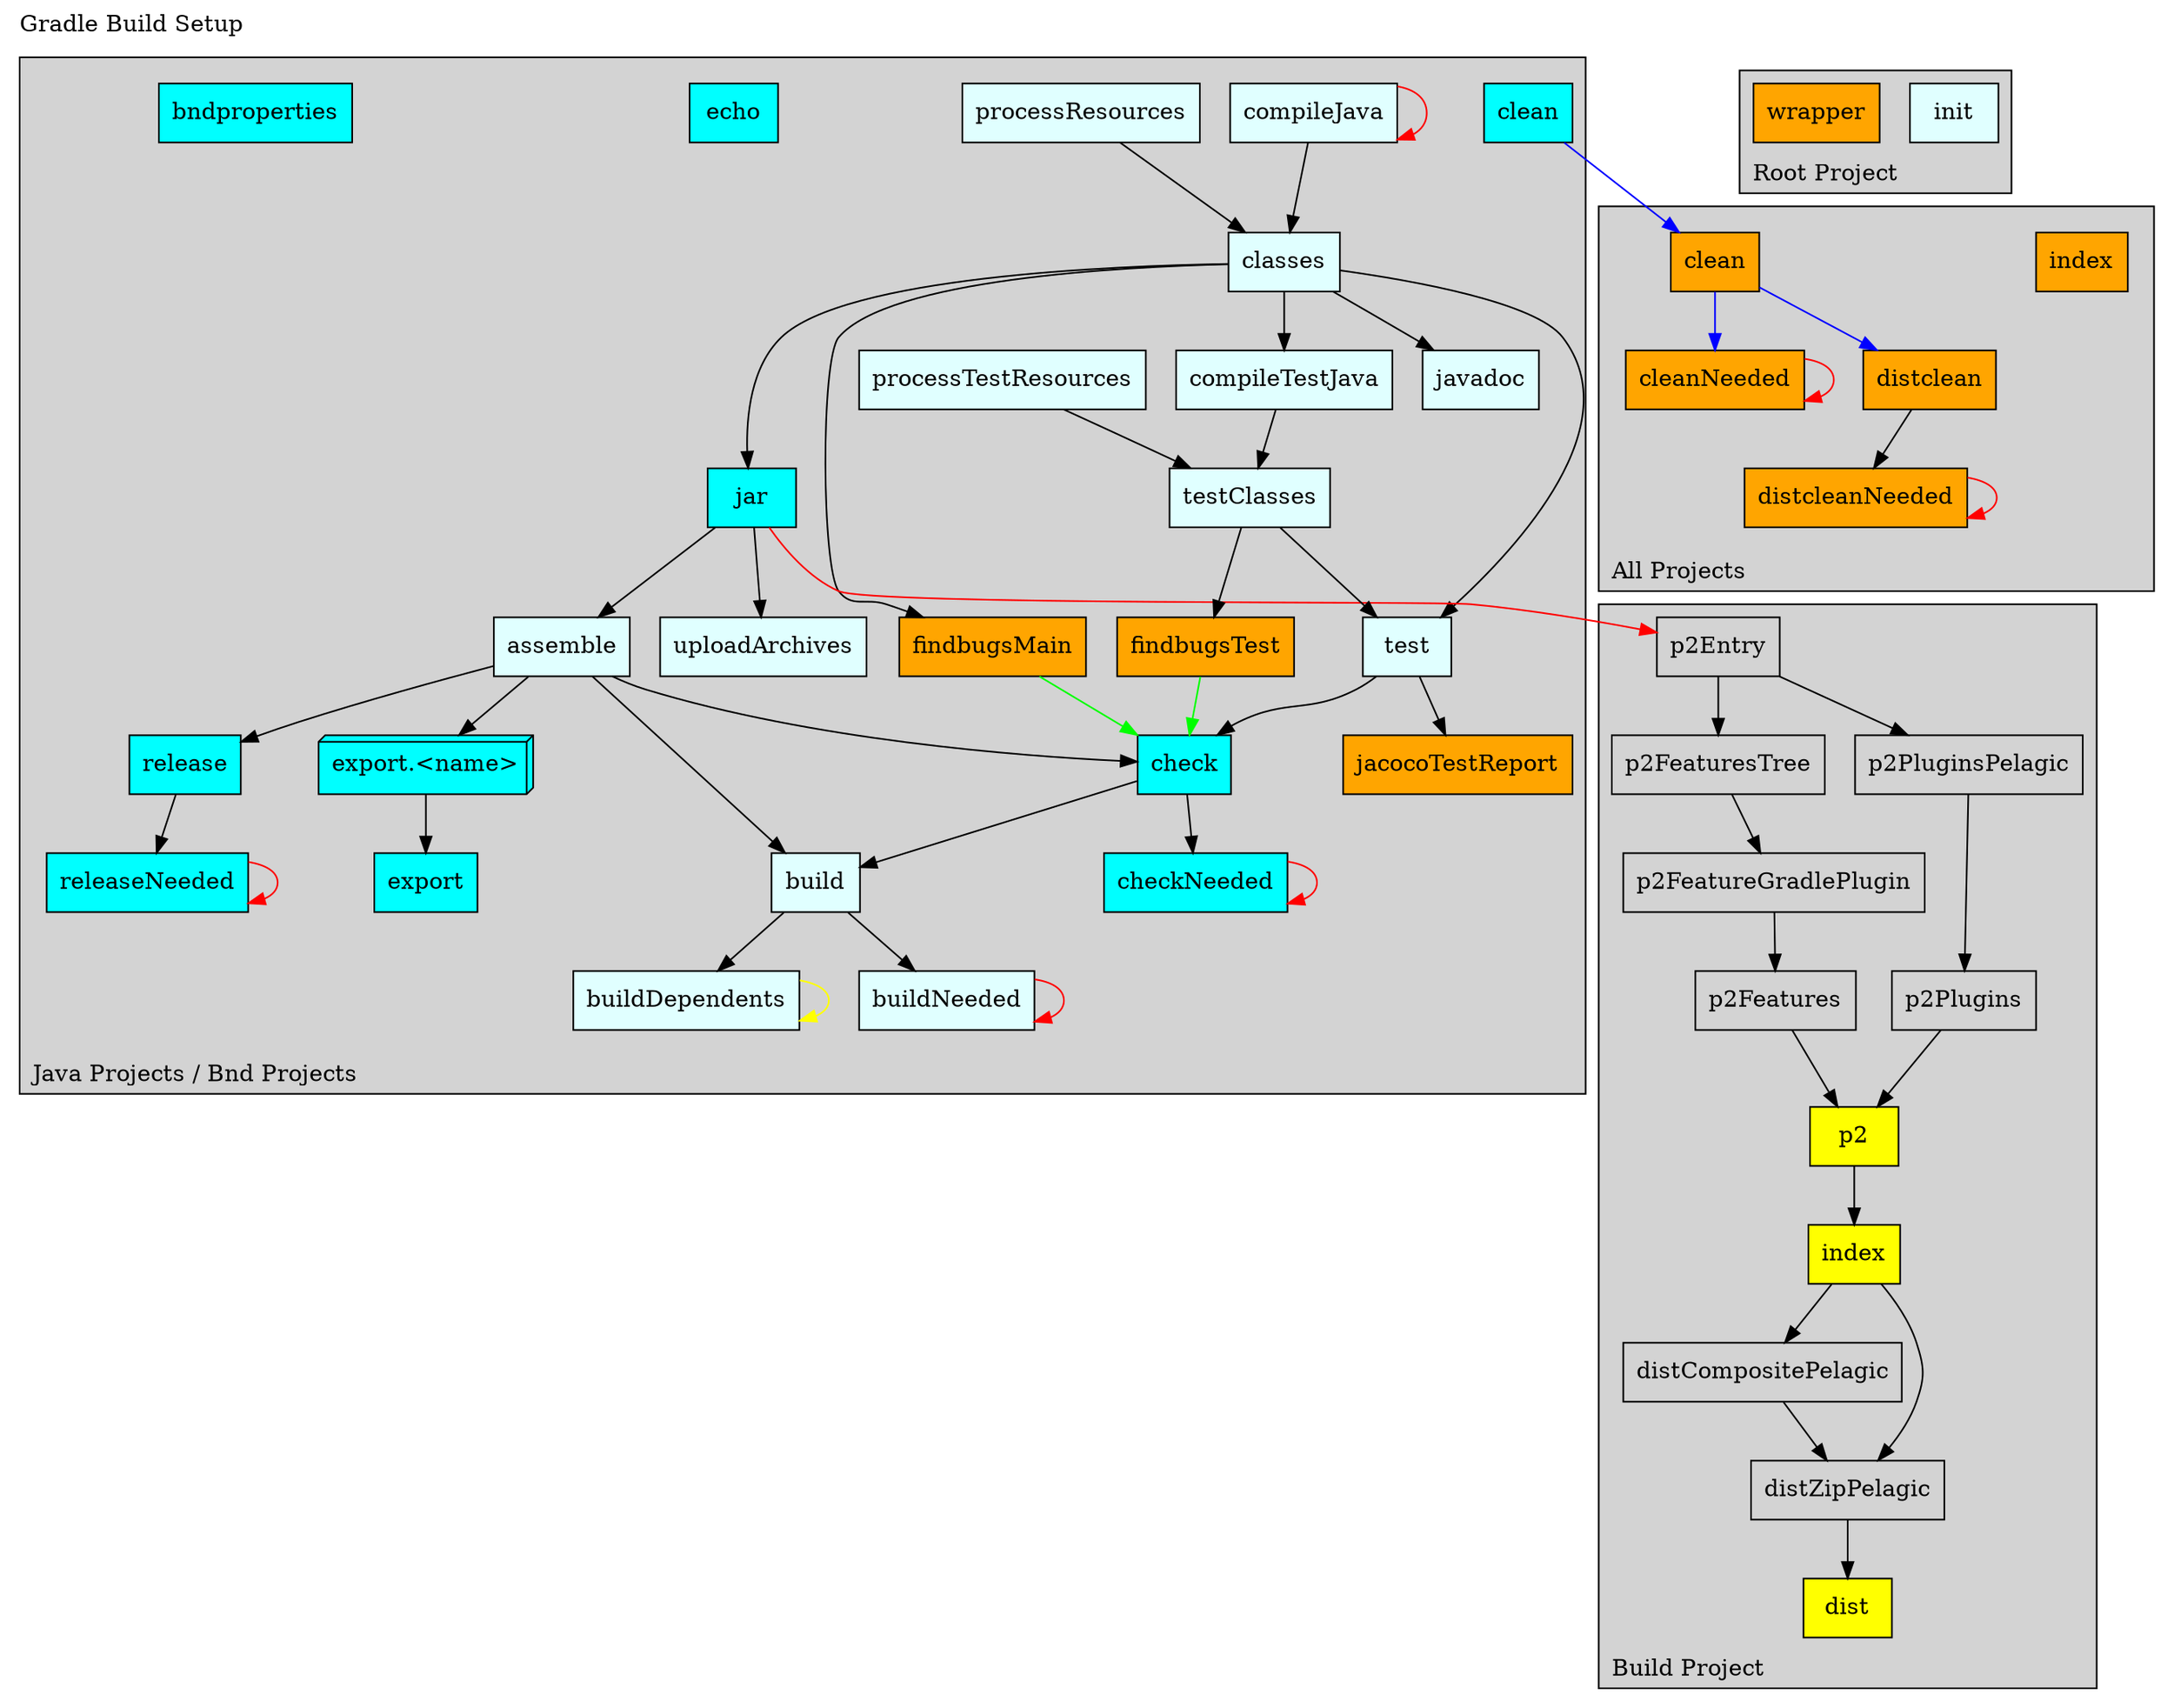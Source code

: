 /*
 * WARNING
 *
 * To create an SVG diagram from this file, install graphviz and run:
 *   dot -Tsvg "$1.dot" -o "$1.svg"   (on a Linux   machine)
 *   dot -Tsvg "%1.dot" -o "%1.svg"   (on a Windows machine)
 */


digraph GradleSetup {
  label="Gradle Build Setup"
  labelloc=t
  labeljust=l

  subgraph cluster1 {
    label="Java Projects / Bnd Projects";
    labelloc=b
    labeljust=l
    style=filled;
    fillcolor=lightgrey;
    color=black;

    subgraph cluster101 {
      label="";
      style=invis;
      compileJava          [shape=box, style=filled, fillcolor=lightcyan, label="compileJava"         ]
      processResources     [shape=box, style=filled, fillcolor=lightcyan, label="processResources"    ]
      classes              [shape=box, style=filled, fillcolor=lightcyan, label="classes"             ]
    }

    subgraph cluster102 {
      label="";
      style=invis;
      jar                  [shape=box, style=filled, fillcolor=cyan     , label="jar"                 ]
    }

    subgraph cluster103 {
      label="";
      style=invis;
      compileTestJava      [shape=box, style=filled, fillcolor=lightcyan, label="compileTestJava"     ]
      processTestResources [shape=box, style=filled, fillcolor=lightcyan, label="processTestResources"]
      testClasses          [shape=box, style=filled, fillcolor=lightcyan, label="testClasses"         ]
    }

    subgraph cluster104 {
      label="";
      style=invis;
      test                 [shape=box, style=filled, fillcolor=lightcyan, label="test"                ]
    }

    subgraph cluster105 {
      label="";
      style=invis;
      uploadArchives       [shape=box, style=filled, fillcolor=lightcyan, label="uploadArchives"      ]
      assemble             [shape=box, style=filled, fillcolor=lightcyan, label="assemble"            ]
    }

    subgraph cluster106 {
      label="";
      style=invis;
      check                [shape=box, style=filled, fillcolor=cyan     , label="check"               ]
      checkNeeded          [shape=box, style=filled, fillcolor=cyan     , label="checkNeeded"         ]
    }

    subgraph cluster107 {
      label="";
      style=invis;
      release              [shape=box, style=filled, fillcolor=cyan     , label="release"             ]
      releaseNeeded        [shape=box, style=filled, fillcolor=cyan     , label="releaseNeeded"       ]
    }

    subgraph cluster108 {
      label="";
      style=invis;
      exportX              [shape=box3d, style=filled, fillcolor=cyan   , label="export.<name>"       ]
      export               [shape=box  , style=filled, fillcolor=cyan   , label="export"              ]
    }

    subgraph cluster109 {
      label="";
      style=invis;
      build                [shape=box, style=filled, fillcolor=lightcyan, label="build"               ]
      buildDependents      [shape=box, style=filled, fillcolor=lightcyan, label="buildDependents"     ]
      buildNeeded          [shape=box, style=filled, fillcolor=lightcyan, label="buildNeeded"         ]
    }

    subgraph cluster110 {
      label="";
      style=invis;
    }

    javadoc                [shape=box, style=filled, fillcolor=lightcyan, label="javadoc"             ]

    clean                  [shape=box, style=filled, fillcolor=cyan     , label="clean"               ]
    echo                   [shape=box, style=filled, fillcolor=cyan     , label="echo"                ]
    bndproperties          [shape=box, style=filled, fillcolor=cyan     , label="bndproperties"       ]
    jacocoTestReport       [shape=box, style=filled, fillcolor=orange   , label="jacocoTestReport"    ]
    findbugsMain           [shape=box, style=filled, fillcolor=orange   , label="findbugsMain"        ]
    findbugsTest           [shape=box, style=filled, fillcolor=orange   , label="findbugsTest"        ]

    compileJava            -> classes
    processResources       -> classes
    classes                -> javadoc
    classes                -> compileTestJava
    classes                -> jar
    classes                -> test
    compileTestJava        -> testClasses
    processTestResources   -> testClasses
    jar                    -> uploadArchives
    jar                    -> assemble
    testClasses            -> test
    assemble               -> build
    assemble               -> check
    test                   -> check
    check                  -> checkNeeded
    checkNeeded            -> checkNeeded        [color=red   ]
    check                  -> build
    build                  -> buildDependents
    buildDependents        -> buildDependents    [color=yellow]
    build                  -> buildNeeded
    buildNeeded            -> buildNeeded        [color=red   ]

    compileJava            -> compileJava        [color=red   ]
    assemble               -> release
    assemble               -> exportX
    exportX                -> export
    release                -> releaseNeeded
    releaseNeeded          -> releaseNeeded      [color=red   ]

    classes                -> findbugsMain
    testClasses            -> findbugsTest
    findbugsMain           -> check              [color=green ]
    findbugsTest           -> check              [color=green ]
    test                   -> jacocoTestReport
  }


  subgraph cluster2 {
    label="Root Project";
    labelloc=b
    labeljust=l
    style=filled;
    fillcolor=lightgrey;
    color=black;

    init                   [shape=box, style=filled, fillcolor=lightcyan, label="init"                ]
    wrapper                [shape=box, style=filled, fillcolor=orange   , label="wrapper"             ]
  }


  subgraph cluster3 {
    label="All Projects";
    labelloc=b
    labeljust=l
    style=filled;
    fillcolor=lightgrey;
    color=black;

    subgraph cluster301 {
      label="";
      style=invis;
      index                [shape=box, style=filled, fillcolor=orange   , label="index"               ]
    }

    subgraph cluster302 {
      label="";
      style=invis;
      cleanAll             [shape=box, style=filled, fillcolor=orange   , label="clean"               ]
      cleanAllNeeded       [shape=box, style=filled, fillcolor=orange   , label="cleanNeeded"         ]
      distclean            [shape=box, style=filled, fillcolor=orange   , label="distclean"           ]
      distcleanNeeded      [shape=box, style=filled, fillcolor=orange   , label="distcleanNeeded"     ]
    }

    clean                  -> cleanAll           [color=blue  ]
    cleanAll               -> cleanAllNeeded     [color=blue  ]
    cleanAllNeeded         -> cleanAllNeeded     [color=red   ]
    cleanAll               -> distclean          [color=blue  ]
    distclean              -> distcleanNeeded
    distcleanNeeded        -> distcleanNeeded    [color=red   ]
  }


  subgraph cluster4 {
    label="Build Project";
    labelloc=b
    labeljust=l
    style=filled;
    fillcolor=lightgrey;
    color=black;

    p2Entry                [shape=box, style=filled , fillcolor=none     , label="p2Entry"               ]

    p2FeaturesTree         [shape=box, style=filled, fillcolor=none      , label="p2FeaturesTree"        ]
    p2FeatureGradlePlugin  [shape=box, style=filled, fillcolor=none      , label="p2FeatureGradlePlugin" ]
    p2Features             [shape=box, style=filled, fillcolor=none      , label="p2Features"            ]

    p2PluginsPelagic       [shape=box, style=filled, fillcolor=none      , label="p2PluginsPelagic"      ]
    p2Plugins              [shape=box, style=filled, fillcolor=none      , label="p2Plugins"             ]

    p2                     [shape=box, style=filled, fillcolor=yellow    , label="p2"                    ]

    indexBuild             [shape=box, style=filled, fillcolor=yellow    , label="index"                 ]

    distCompositePelagic   [shape=box, style=filled, fillcolor=none      , label="distCompositePelagic"  ]
    distZipPelagic         [shape=box, style=filled, fillcolor=none      , label="distZipPelagic"        ]
    dist                   [shape=box, style=filled, fillcolor=yellow    , label="dist"                  ]

    jar                    -> p2Entry            [color=red   ]

    p2Entry                -> p2FeaturesTree
    p2FeaturesTree         -> p2FeatureGradlePlugin
    p2FeatureGradlePlugin  -> p2Features

    p2Entry                -> p2PluginsPelagic
    p2PluginsPelagic       -> p2Plugins

    p2Features             -> p2
    p2Plugins              -> p2

    p2                     -> indexBuild

    indexBuild             -> distCompositePelagic
    indexBuild             -> distZipPelagic
    distCompositePelagic   -> distZipPelagic
    distZipPelagic         -> dist
  }
}
